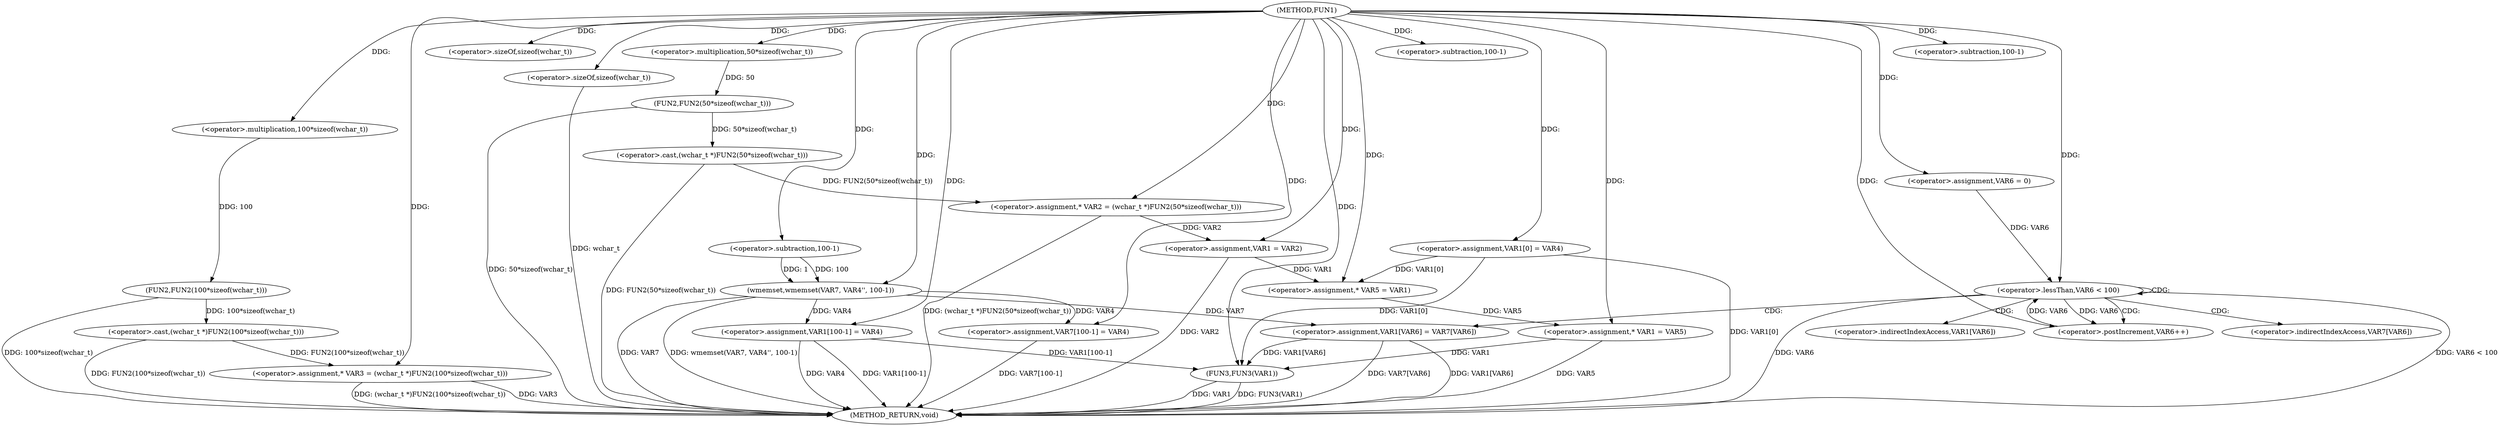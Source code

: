 digraph FUN1 {  
"1000100" [label = "(METHOD,FUN1)" ]
"1000182" [label = "(METHOD_RETURN,void)" ]
"1000104" [label = "(<operator>.assignment,* VAR2 = (wchar_t *)FUN2(50*sizeof(wchar_t)))" ]
"1000106" [label = "(<operator>.cast,(wchar_t *)FUN2(50*sizeof(wchar_t)))" ]
"1000108" [label = "(FUN2,FUN2(50*sizeof(wchar_t)))" ]
"1000109" [label = "(<operator>.multiplication,50*sizeof(wchar_t))" ]
"1000111" [label = "(<operator>.sizeOf,sizeof(wchar_t))" ]
"1000114" [label = "(<operator>.assignment,* VAR3 = (wchar_t *)FUN2(100*sizeof(wchar_t)))" ]
"1000116" [label = "(<operator>.cast,(wchar_t *)FUN2(100*sizeof(wchar_t)))" ]
"1000118" [label = "(FUN2,FUN2(100*sizeof(wchar_t)))" ]
"1000119" [label = "(<operator>.multiplication,100*sizeof(wchar_t))" ]
"1000121" [label = "(<operator>.sizeOf,sizeof(wchar_t))" ]
"1000123" [label = "(<operator>.assignment,VAR1 = VAR2)" ]
"1000126" [label = "(<operator>.assignment,VAR1[0] = VAR4)" ]
"1000133" [label = "(<operator>.assignment,* VAR5 = VAR1)" ]
"1000137" [label = "(<operator>.assignment,* VAR1 = VAR5)" ]
"1000143" [label = "(wmemset,wmemset(VAR7, VAR4'', 100-1))" ]
"1000146" [label = "(<operator>.subtraction,100-1)" ]
"1000149" [label = "(<operator>.assignment,VAR7[100-1] = VAR4)" ]
"1000152" [label = "(<operator>.subtraction,100-1)" ]
"1000157" [label = "(<operator>.assignment,VAR6 = 0)" ]
"1000160" [label = "(<operator>.lessThan,VAR6 < 100)" ]
"1000163" [label = "(<operator>.postIncrement,VAR6++)" ]
"1000166" [label = "(<operator>.assignment,VAR1[VAR6] = VAR7[VAR6])" ]
"1000173" [label = "(<operator>.assignment,VAR1[100-1] = VAR4)" ]
"1000176" [label = "(<operator>.subtraction,100-1)" ]
"1000180" [label = "(FUN3,FUN3(VAR1))" ]
"1000167" [label = "(<operator>.indirectIndexAccess,VAR1[VAR6])" ]
"1000170" [label = "(<operator>.indirectIndexAccess,VAR7[VAR6])" ]
  "1000123" -> "1000182"  [ label = "DDG: VAR2"] 
  "1000106" -> "1000182"  [ label = "DDG: FUN2(50*sizeof(wchar_t))"] 
  "1000180" -> "1000182"  [ label = "DDG: VAR1"] 
  "1000126" -> "1000182"  [ label = "DDG: VAR1[0]"] 
  "1000116" -> "1000182"  [ label = "DDG: FUN2(100*sizeof(wchar_t))"] 
  "1000118" -> "1000182"  [ label = "DDG: 100*sizeof(wchar_t)"] 
  "1000173" -> "1000182"  [ label = "DDG: VAR4"] 
  "1000160" -> "1000182"  [ label = "DDG: VAR6 < 100"] 
  "1000137" -> "1000182"  [ label = "DDG: VAR5"] 
  "1000143" -> "1000182"  [ label = "DDG: VAR7"] 
  "1000166" -> "1000182"  [ label = "DDG: VAR1[VAR6]"] 
  "1000114" -> "1000182"  [ label = "DDG: VAR3"] 
  "1000180" -> "1000182"  [ label = "DDG: FUN3(VAR1)"] 
  "1000143" -> "1000182"  [ label = "DDG: wmemset(VAR7, VAR4'', 100-1)"] 
  "1000121" -> "1000182"  [ label = "DDG: wchar_t"] 
  "1000166" -> "1000182"  [ label = "DDG: VAR7[VAR6]"] 
  "1000149" -> "1000182"  [ label = "DDG: VAR7[100-1]"] 
  "1000160" -> "1000182"  [ label = "DDG: VAR6"] 
  "1000114" -> "1000182"  [ label = "DDG: (wchar_t *)FUN2(100*sizeof(wchar_t))"] 
  "1000173" -> "1000182"  [ label = "DDG: VAR1[100-1]"] 
  "1000104" -> "1000182"  [ label = "DDG: (wchar_t *)FUN2(50*sizeof(wchar_t))"] 
  "1000108" -> "1000182"  [ label = "DDG: 50*sizeof(wchar_t)"] 
  "1000106" -> "1000104"  [ label = "DDG: FUN2(50*sizeof(wchar_t))"] 
  "1000100" -> "1000104"  [ label = "DDG: "] 
  "1000108" -> "1000106"  [ label = "DDG: 50*sizeof(wchar_t)"] 
  "1000109" -> "1000108"  [ label = "DDG: 50"] 
  "1000100" -> "1000109"  [ label = "DDG: "] 
  "1000100" -> "1000111"  [ label = "DDG: "] 
  "1000116" -> "1000114"  [ label = "DDG: FUN2(100*sizeof(wchar_t))"] 
  "1000100" -> "1000114"  [ label = "DDG: "] 
  "1000118" -> "1000116"  [ label = "DDG: 100*sizeof(wchar_t)"] 
  "1000119" -> "1000118"  [ label = "DDG: 100"] 
  "1000100" -> "1000119"  [ label = "DDG: "] 
  "1000100" -> "1000121"  [ label = "DDG: "] 
  "1000104" -> "1000123"  [ label = "DDG: VAR2"] 
  "1000100" -> "1000123"  [ label = "DDG: "] 
  "1000100" -> "1000126"  [ label = "DDG: "] 
  "1000126" -> "1000133"  [ label = "DDG: VAR1[0]"] 
  "1000123" -> "1000133"  [ label = "DDG: VAR1"] 
  "1000100" -> "1000133"  [ label = "DDG: "] 
  "1000133" -> "1000137"  [ label = "DDG: VAR5"] 
  "1000100" -> "1000137"  [ label = "DDG: "] 
  "1000100" -> "1000143"  [ label = "DDG: "] 
  "1000146" -> "1000143"  [ label = "DDG: 100"] 
  "1000146" -> "1000143"  [ label = "DDG: 1"] 
  "1000100" -> "1000146"  [ label = "DDG: "] 
  "1000143" -> "1000149"  [ label = "DDG: VAR4"] 
  "1000100" -> "1000149"  [ label = "DDG: "] 
  "1000100" -> "1000152"  [ label = "DDG: "] 
  "1000100" -> "1000157"  [ label = "DDG: "] 
  "1000163" -> "1000160"  [ label = "DDG: VAR6"] 
  "1000157" -> "1000160"  [ label = "DDG: VAR6"] 
  "1000100" -> "1000160"  [ label = "DDG: "] 
  "1000160" -> "1000163"  [ label = "DDG: VAR6"] 
  "1000100" -> "1000163"  [ label = "DDG: "] 
  "1000143" -> "1000166"  [ label = "DDG: VAR7"] 
  "1000100" -> "1000173"  [ label = "DDG: "] 
  "1000143" -> "1000173"  [ label = "DDG: VAR4"] 
  "1000100" -> "1000176"  [ label = "DDG: "] 
  "1000166" -> "1000180"  [ label = "DDG: VAR1[VAR6]"] 
  "1000126" -> "1000180"  [ label = "DDG: VAR1[0]"] 
  "1000137" -> "1000180"  [ label = "DDG: VAR1"] 
  "1000173" -> "1000180"  [ label = "DDG: VAR1[100-1]"] 
  "1000100" -> "1000180"  [ label = "DDG: "] 
  "1000160" -> "1000163"  [ label = "CDG: "] 
  "1000160" -> "1000160"  [ label = "CDG: "] 
  "1000160" -> "1000170"  [ label = "CDG: "] 
  "1000160" -> "1000166"  [ label = "CDG: "] 
  "1000160" -> "1000167"  [ label = "CDG: "] 
}
